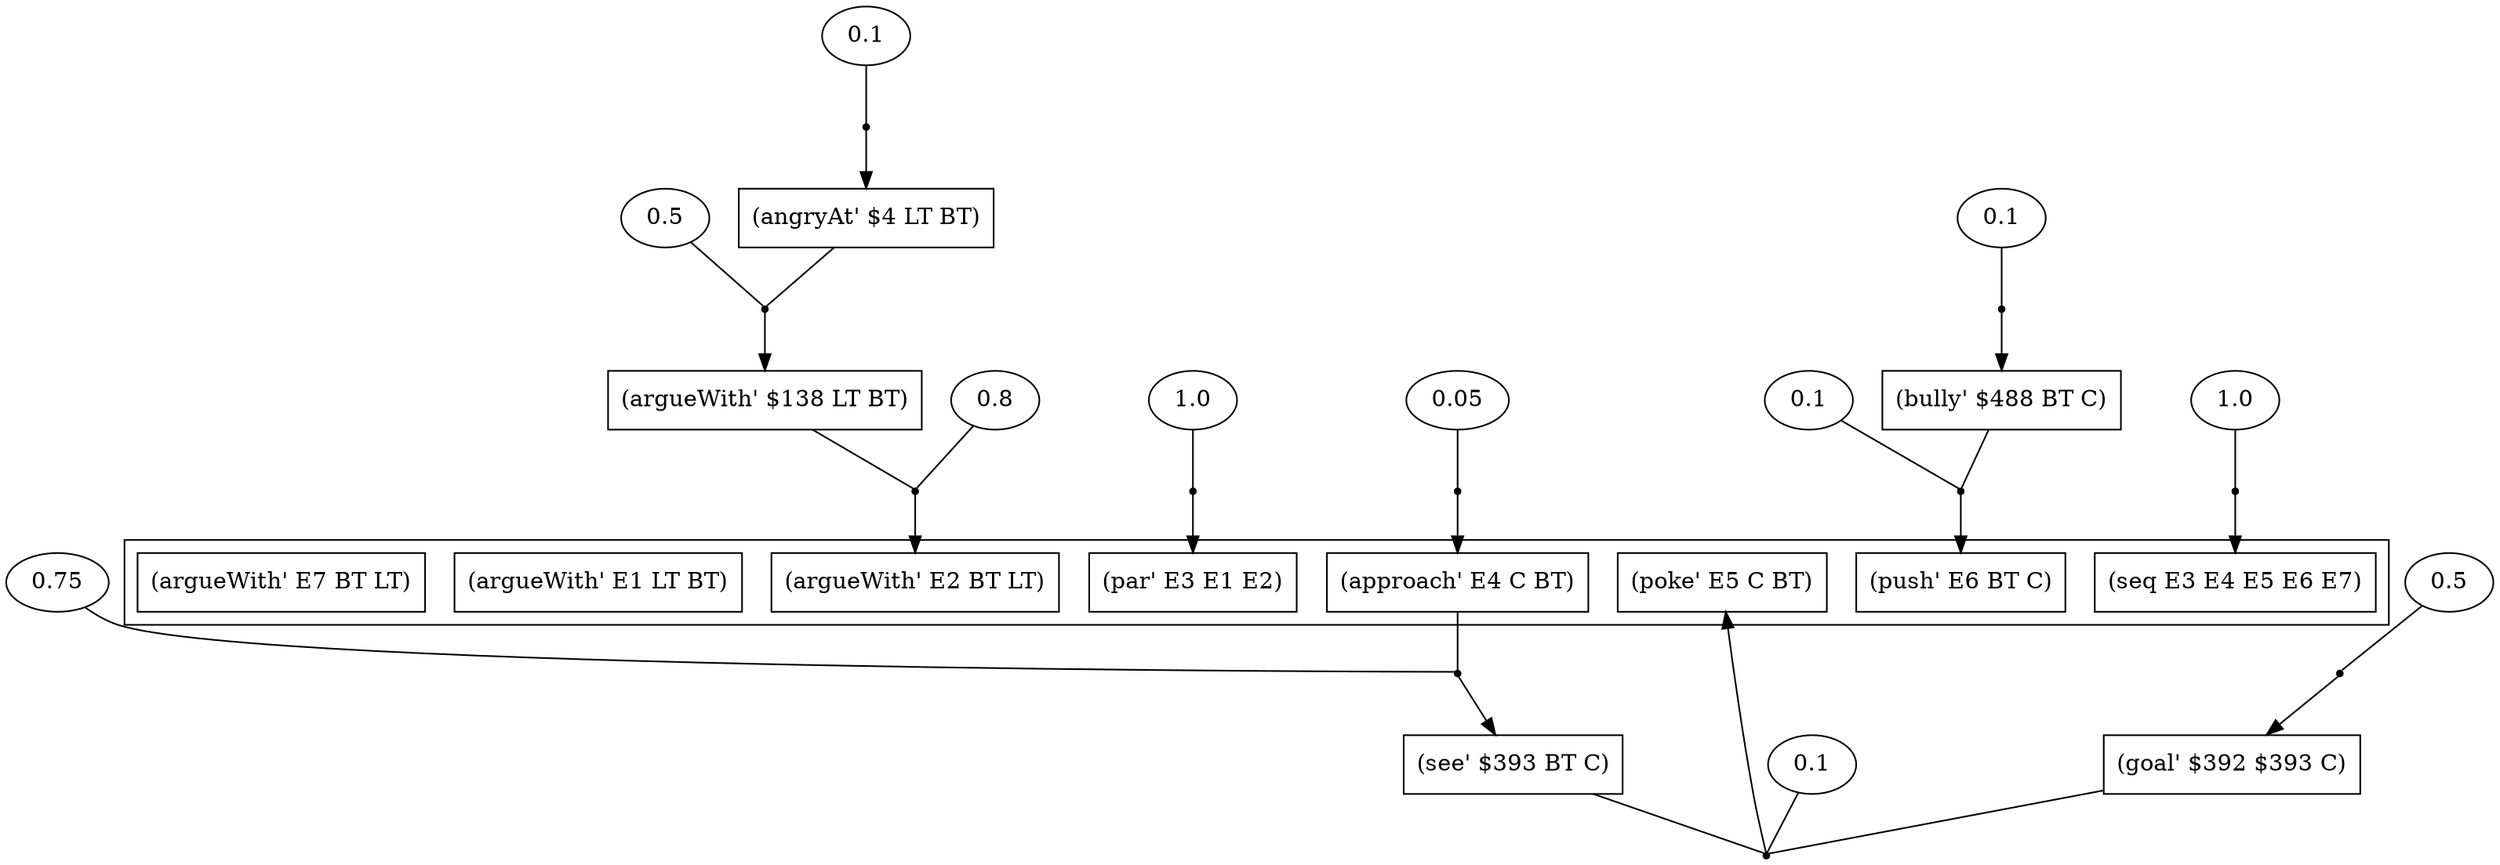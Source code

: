 digraph proof {
 graph [rankdir="TB"]
  e0 [label="0.5"];
  e1 [label="0.1"];
  e2 [label="0.8"];
  e3 [label="1.0"];
  e4 [label="0.05"];
  e5 [label="0.1"];
  e6 [label="0.5"];
  e7 [label="0.75"];
  e8 [label="0.1"];
  e9 [label="0.1"];
  e10 [label="1.0"];
  i0 [shape=box label="(angryAt' $4 LT BT)"];
  i1 [shape=box label="(argueWith' $138 LT BT)"];
  i2 [shape=box label="(goal' $392 $393 C)"];
  i3 [shape=box label="(see' $393 BT C)"];
  i4 [shape=box label="(bully' $488 BT C)"];
  r0 [shape=point];
  r0 -> i1
  i0 -> r0 [arrowhead=none]
  e0 -> r0 [arrowhead=none]
  r1 [shape=point];
  r1 -> i0
  e1 -> r1 [arrowhead=none]
  r2 [shape=point];
  r2 -> o1
  i1 -> r2 [arrowhead=none]
  e2 -> r2 [arrowhead=none]
  r3 [shape=point];
  r3 -> o2
  e3 -> r3 [arrowhead=none]
  r4 [shape=point];
  r4 -> o3
  e4 -> r4 [arrowhead=none]
  r5 [shape=point];
  r5 -> o4
  i2 -> r5 [arrowhead=none]
  i3 -> r5 [arrowhead=none]
  e5 -> r5 [arrowhead=none]
  r6 [shape=point];
  r6 -> i2
  e6 -> r6 [arrowhead=none]
  r7 [shape=point];
  r7 -> i3
  o3 -> r7 [arrowhead=none]
  e7 -> r7 [arrowhead=none]
  r8 [shape=point];
  r8 -> o5
  i4 -> r8 [arrowhead=none]
  e8 -> r8 [arrowhead=none]
  r9 [shape=point];
  r9 -> i4
  e9 -> r9 [arrowhead=none]
  r10 [shape=point];
  r10 -> o7
  e10 -> r10 [arrowhead=none]
 subgraph cluster {  o0 [shape=box label="(argueWith' E1 LT BT)"];
  o1 [shape=box label="(argueWith' E2 BT LT)"];
  o2 [shape=box label="(par' E3 E1 E2)"];
  o3 [shape=box label="(approach' E4 C BT)"];
  o4 [shape=box label="(poke' E5 C BT)"];
  o5 [shape=box label="(push' E6 BT C)"];
  o6 [shape=box label="(argueWith' E7 BT LT)"];
  o7 [shape=box label="(seq E3 E4 E5 E6 E7)"];
 }
}

